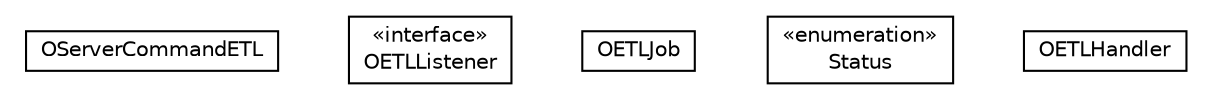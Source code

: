 #!/usr/local/bin/dot
#
# Class diagram 
# Generated by UMLGraph version R5_6-24-gf6e263 (http://www.umlgraph.org/)
#

digraph G {
	edge [fontname="Helvetica",fontsize=10,labelfontname="Helvetica",labelfontsize=10];
	node [fontname="Helvetica",fontsize=10,shape=plaintext];
	nodesep=0.25;
	ranksep=0.5;
	// com.orientechnologies.orient.etl.http.OServerCommandETL
	c432758 [label=<<table title="com.orientechnologies.orient.etl.http.OServerCommandETL" border="0" cellborder="1" cellspacing="0" cellpadding="2" port="p" href="./OServerCommandETL.html">
		<tr><td><table border="0" cellspacing="0" cellpadding="1">
<tr><td align="center" balign="center"> OServerCommandETL </td></tr>
		</table></td></tr>
		</table>>, URL="./OServerCommandETL.html", fontname="Helvetica", fontcolor="black", fontsize=10.0];
	// com.orientechnologies.orient.etl.http.OETLListener
	c432759 [label=<<table title="com.orientechnologies.orient.etl.http.OETLListener" border="0" cellborder="1" cellspacing="0" cellpadding="2" port="p" href="./OETLListener.html">
		<tr><td><table border="0" cellspacing="0" cellpadding="1">
<tr><td align="center" balign="center"> &#171;interface&#187; </td></tr>
<tr><td align="center" balign="center"> OETLListener </td></tr>
		</table></td></tr>
		</table>>, URL="./OETLListener.html", fontname="Helvetica", fontcolor="black", fontsize=10.0];
	// com.orientechnologies.orient.etl.http.OETLJob
	c432760 [label=<<table title="com.orientechnologies.orient.etl.http.OETLJob" border="0" cellborder="1" cellspacing="0" cellpadding="2" port="p" href="./OETLJob.html">
		<tr><td><table border="0" cellspacing="0" cellpadding="1">
<tr><td align="center" balign="center"> OETLJob </td></tr>
		</table></td></tr>
		</table>>, URL="./OETLJob.html", fontname="Helvetica", fontcolor="black", fontsize=10.0];
	// com.orientechnologies.orient.etl.http.OETLJob.Status
	c432761 [label=<<table title="com.orientechnologies.orient.etl.http.OETLJob.Status" border="0" cellborder="1" cellspacing="0" cellpadding="2" port="p" href="./OETLJob.Status.html">
		<tr><td><table border="0" cellspacing="0" cellpadding="1">
<tr><td align="center" balign="center"> &#171;enumeration&#187; </td></tr>
<tr><td align="center" balign="center"> Status </td></tr>
		</table></td></tr>
		</table>>, URL="./OETLJob.Status.html", fontname="Helvetica", fontcolor="black", fontsize=10.0];
	// com.orientechnologies.orient.etl.http.OETLHandler
	c432762 [label=<<table title="com.orientechnologies.orient.etl.http.OETLHandler" border="0" cellborder="1" cellspacing="0" cellpadding="2" port="p" href="./OETLHandler.html">
		<tr><td><table border="0" cellspacing="0" cellpadding="1">
<tr><td align="center" balign="center"> OETLHandler </td></tr>
		</table></td></tr>
		</table>>, URL="./OETLHandler.html", fontname="Helvetica", fontcolor="black", fontsize=10.0];
}

